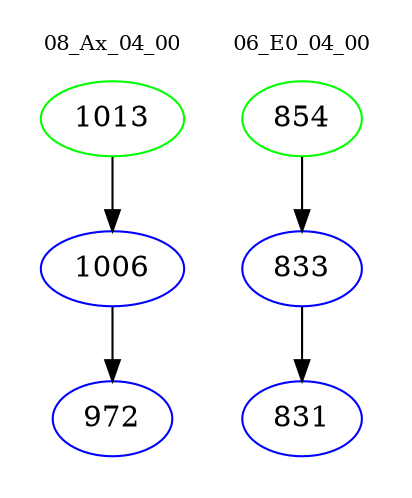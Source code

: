 digraph{
subgraph cluster_0 {
color = white
label = "08_Ax_04_00";
fontsize=10;
T0_1013 [label="1013", color="green"]
T0_1013 -> T0_1006 [color="black"]
T0_1006 [label="1006", color="blue"]
T0_1006 -> T0_972 [color="black"]
T0_972 [label="972", color="blue"]
}
subgraph cluster_1 {
color = white
label = "06_E0_04_00";
fontsize=10;
T1_854 [label="854", color="green"]
T1_854 -> T1_833 [color="black"]
T1_833 [label="833", color="blue"]
T1_833 -> T1_831 [color="black"]
T1_831 [label="831", color="blue"]
}
}
